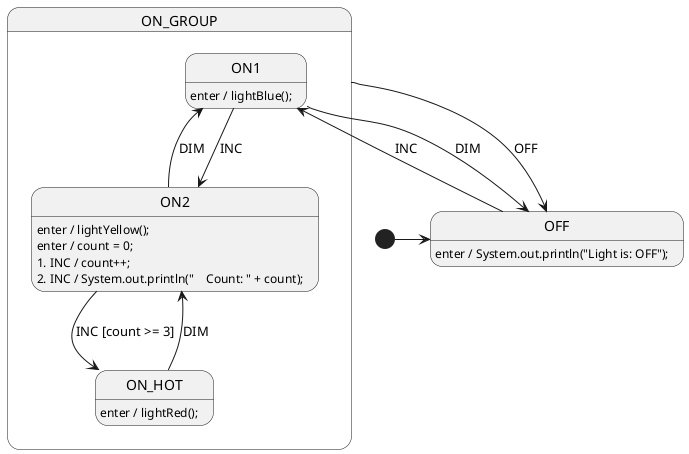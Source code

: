 @startuml LightSm

' //////////////////////// STATE ORGANIZATION ///////////////////////
' Note: StateSmith treats state names and events as case insensitive.
' More info: https://github.com/StateSmith/StateSmith/wiki/PlantUML

state OFF
state ON_GROUP {
    state ON1
    state ON2
    state ON_HOT
}

[*] -> OFF

' ///////////////////////// STATE HANDLERS /////////////////////////
' Syntax: https://github.com/StateSmith/StateSmith/wiki/Behaviors

OFF: enter / System.out.println("Light is: OFF");
OFF --> ON1: INC

ON_GROUP --> OFF : OFF

ON1: enter / lightBlue();
ON1 --> ON2: INC
ON1 --> OFF: DIM

ON2: enter / lightYellow();
ON2: enter / count = 0;
ON2: 1. INC / count++;
ON2: 2. INC / System.out.println("    Count: " + count);
ON2 --> ON_HOT: INC [count >= 3]
ON2 --> ON1: DIM

ON_HOT: enter / lightRed();
ON_HOT --> ON2: DIM


' //////////////////////// StateSmith config ////////////////////////
' The below special comment block sets the StateSmith configuration.
' More info: https://github.com/StateSmith/StateSmith/issues/335

/'! $CONFIG : toml
SmRunnerSettings.transpilerId = "Java"

[RenderConfig.Java]
Package = "my_light_package"
Imports = """
    // place for user imports
    """
Extends = "LightSmBase"
# Implements

'/
@enduml
